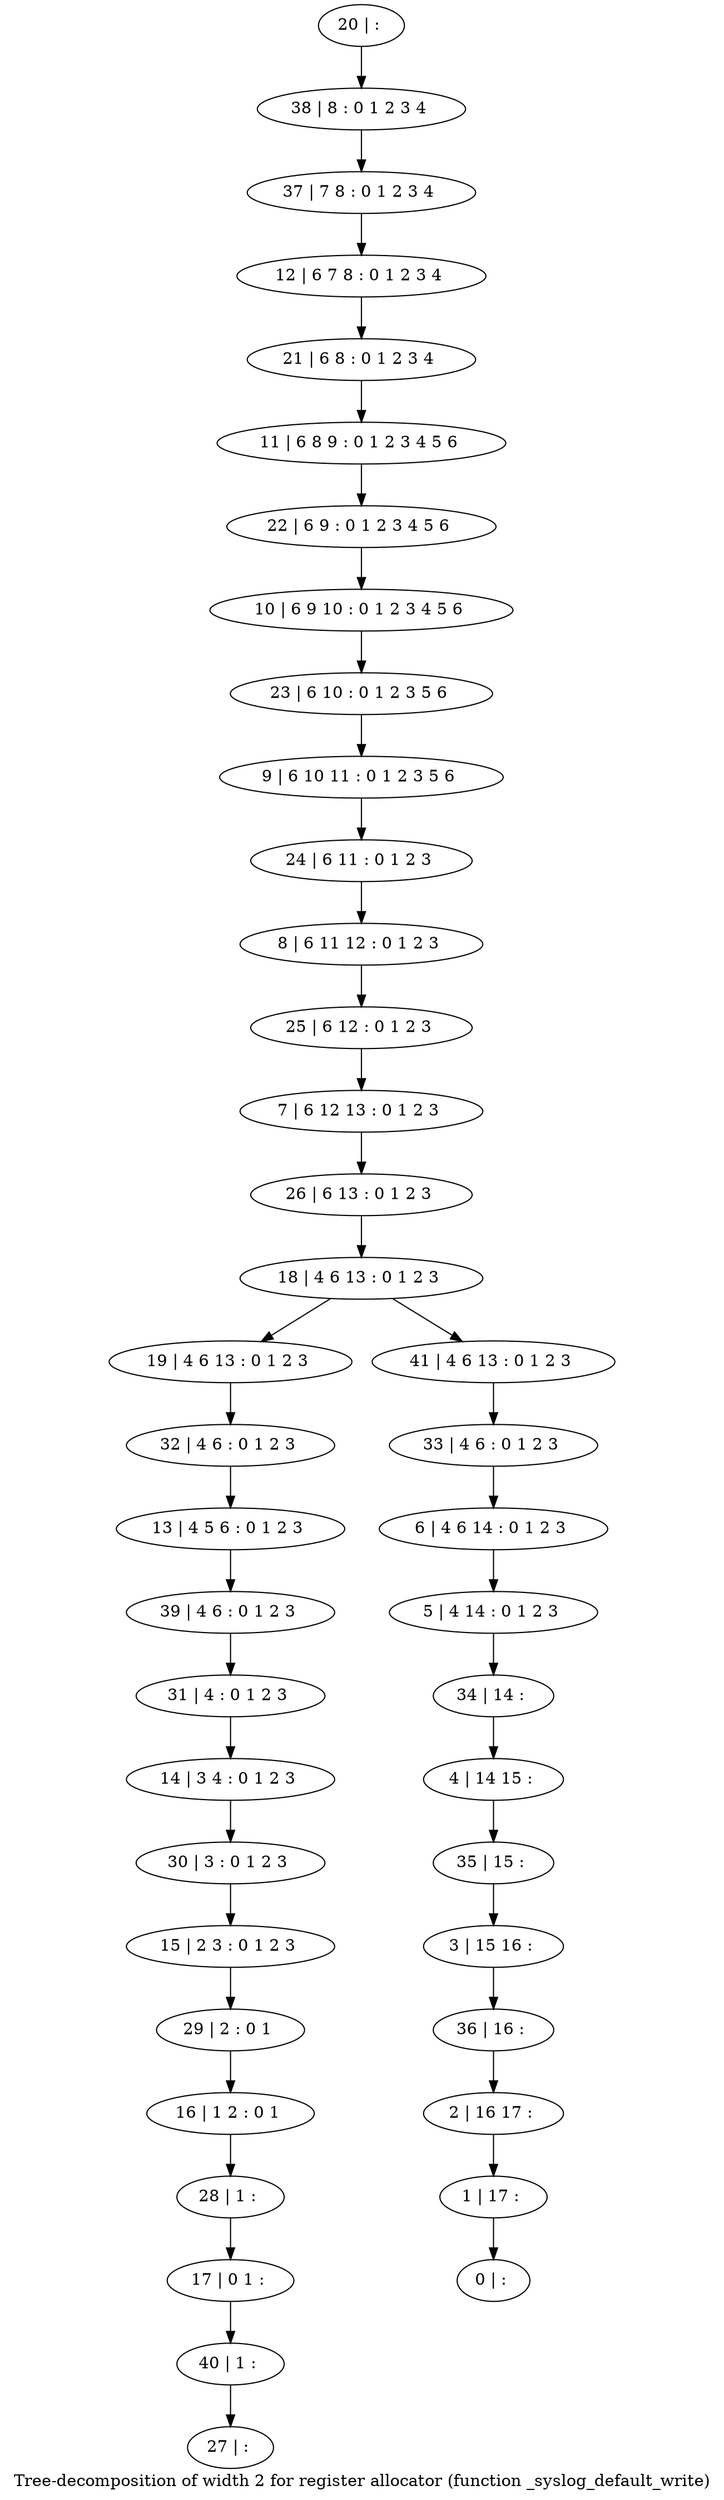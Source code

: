 digraph G {
graph [label="Tree-decomposition of width 2 for register allocator (function _syslog_default_write)"]
0[label="0 | : "];
1[label="1 | 17 : "];
2[label="2 | 16 17 : "];
3[label="3 | 15 16 : "];
4[label="4 | 14 15 : "];
5[label="5 | 4 14 : 0 1 2 3 "];
6[label="6 | 4 6 14 : 0 1 2 3 "];
7[label="7 | 6 12 13 : 0 1 2 3 "];
8[label="8 | 6 11 12 : 0 1 2 3 "];
9[label="9 | 6 10 11 : 0 1 2 3 5 6 "];
10[label="10 | 6 9 10 : 0 1 2 3 4 5 6 "];
11[label="11 | 6 8 9 : 0 1 2 3 4 5 6 "];
12[label="12 | 6 7 8 : 0 1 2 3 4 "];
13[label="13 | 4 5 6 : 0 1 2 3 "];
14[label="14 | 3 4 : 0 1 2 3 "];
15[label="15 | 2 3 : 0 1 2 3 "];
16[label="16 | 1 2 : 0 1 "];
17[label="17 | 0 1 : "];
18[label="18 | 4 6 13 : 0 1 2 3 "];
19[label="19 | 4 6 13 : 0 1 2 3 "];
20[label="20 | : "];
21[label="21 | 6 8 : 0 1 2 3 4 "];
22[label="22 | 6 9 : 0 1 2 3 4 5 6 "];
23[label="23 | 6 10 : 0 1 2 3 5 6 "];
24[label="24 | 6 11 : 0 1 2 3 "];
25[label="25 | 6 12 : 0 1 2 3 "];
26[label="26 | 6 13 : 0 1 2 3 "];
27[label="27 | : "];
28[label="28 | 1 : "];
29[label="29 | 2 : 0 1 "];
30[label="30 | 3 : 0 1 2 3 "];
31[label="31 | 4 : 0 1 2 3 "];
32[label="32 | 4 6 : 0 1 2 3 "];
33[label="33 | 4 6 : 0 1 2 3 "];
34[label="34 | 14 : "];
35[label="35 | 15 : "];
36[label="36 | 16 : "];
37[label="37 | 7 8 : 0 1 2 3 4 "];
38[label="38 | 8 : 0 1 2 3 4 "];
39[label="39 | 4 6 : 0 1 2 3 "];
40[label="40 | 1 : "];
41[label="41 | 4 6 13 : 0 1 2 3 "];
28->17 ;
16->28 ;
29->16 ;
15->29 ;
30->15 ;
14->30 ;
31->14 ;
32->13 ;
19->32 ;
39->31 ;
13->39 ;
40->27 ;
17->40 ;
20->38 ;
38->37 ;
37->12 ;
12->21 ;
21->11 ;
11->22 ;
22->10 ;
10->23 ;
23->9 ;
9->24 ;
24->8 ;
8->25 ;
25->7 ;
7->26 ;
26->18 ;
33->6 ;
6->5 ;
5->34 ;
34->4 ;
4->35 ;
35->3 ;
3->36 ;
36->2 ;
2->1 ;
1->0 ;
41->33 ;
18->19 ;
18->41 ;
}
